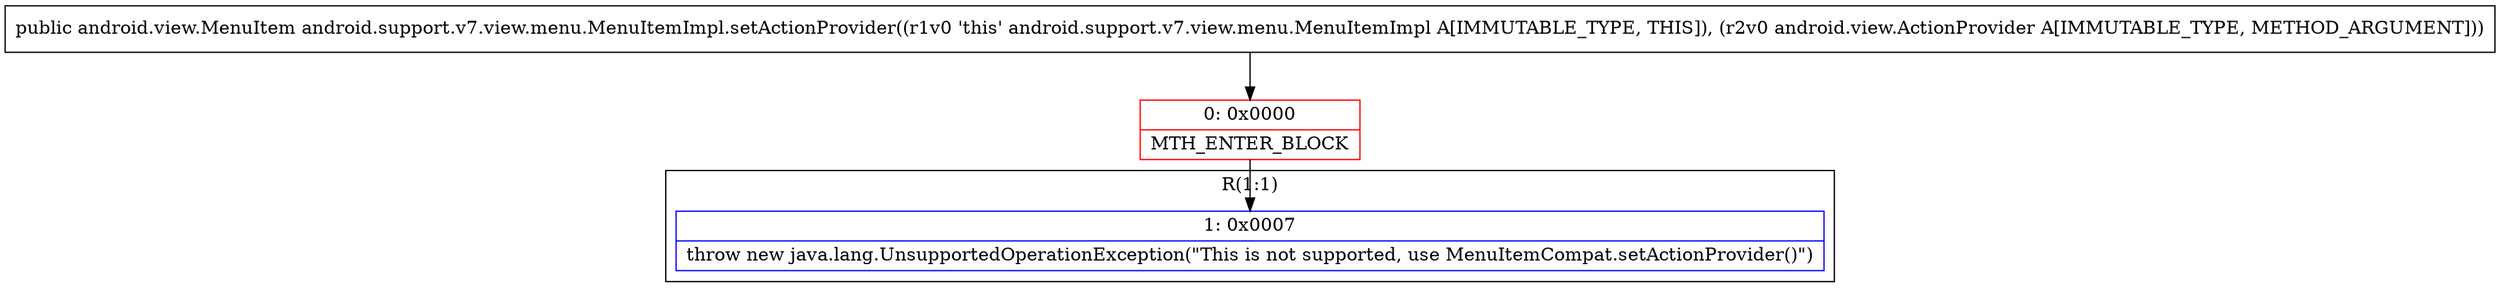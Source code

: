digraph "CFG forandroid.support.v7.view.menu.MenuItemImpl.setActionProvider(Landroid\/view\/ActionProvider;)Landroid\/view\/MenuItem;" {
subgraph cluster_Region_1847592285 {
label = "R(1:1)";
node [shape=record,color=blue];
Node_1 [shape=record,label="{1\:\ 0x0007|throw new java.lang.UnsupportedOperationException(\"This is not supported, use MenuItemCompat.setActionProvider()\")\l}"];
}
Node_0 [shape=record,color=red,label="{0\:\ 0x0000|MTH_ENTER_BLOCK\l}"];
MethodNode[shape=record,label="{public android.view.MenuItem android.support.v7.view.menu.MenuItemImpl.setActionProvider((r1v0 'this' android.support.v7.view.menu.MenuItemImpl A[IMMUTABLE_TYPE, THIS]), (r2v0 android.view.ActionProvider A[IMMUTABLE_TYPE, METHOD_ARGUMENT])) }"];
MethodNode -> Node_0;
Node_0 -> Node_1;
}

